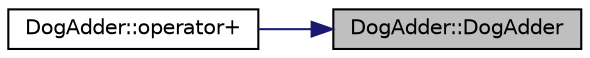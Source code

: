 digraph "DogAdder::DogAdder"
{
 // LATEX_PDF_SIZE
  bgcolor="transparent";
  edge [fontname="Helvetica",fontsize="10",labelfontname="Helvetica",labelfontsize="10"];
  node [fontname="Helvetica",fontsize="10",shape=record];
  rankdir="RL";
  Node1 [label="DogAdder::DogAdder",height=0.2,width=0.4,color="black", fillcolor="grey75", style="filled", fontcolor="black",tooltip=" "];
  Node1 -> Node2 [dir="back",color="midnightblue",fontsize="10",style="solid",fontname="Helvetica"];
  Node2 [label="DogAdder::operator+",height=0.2,width=0.4,color="black",URL="$classDogAdder.html#ad667166cdafb4352396e910faf09a55f",tooltip=" "];
}
